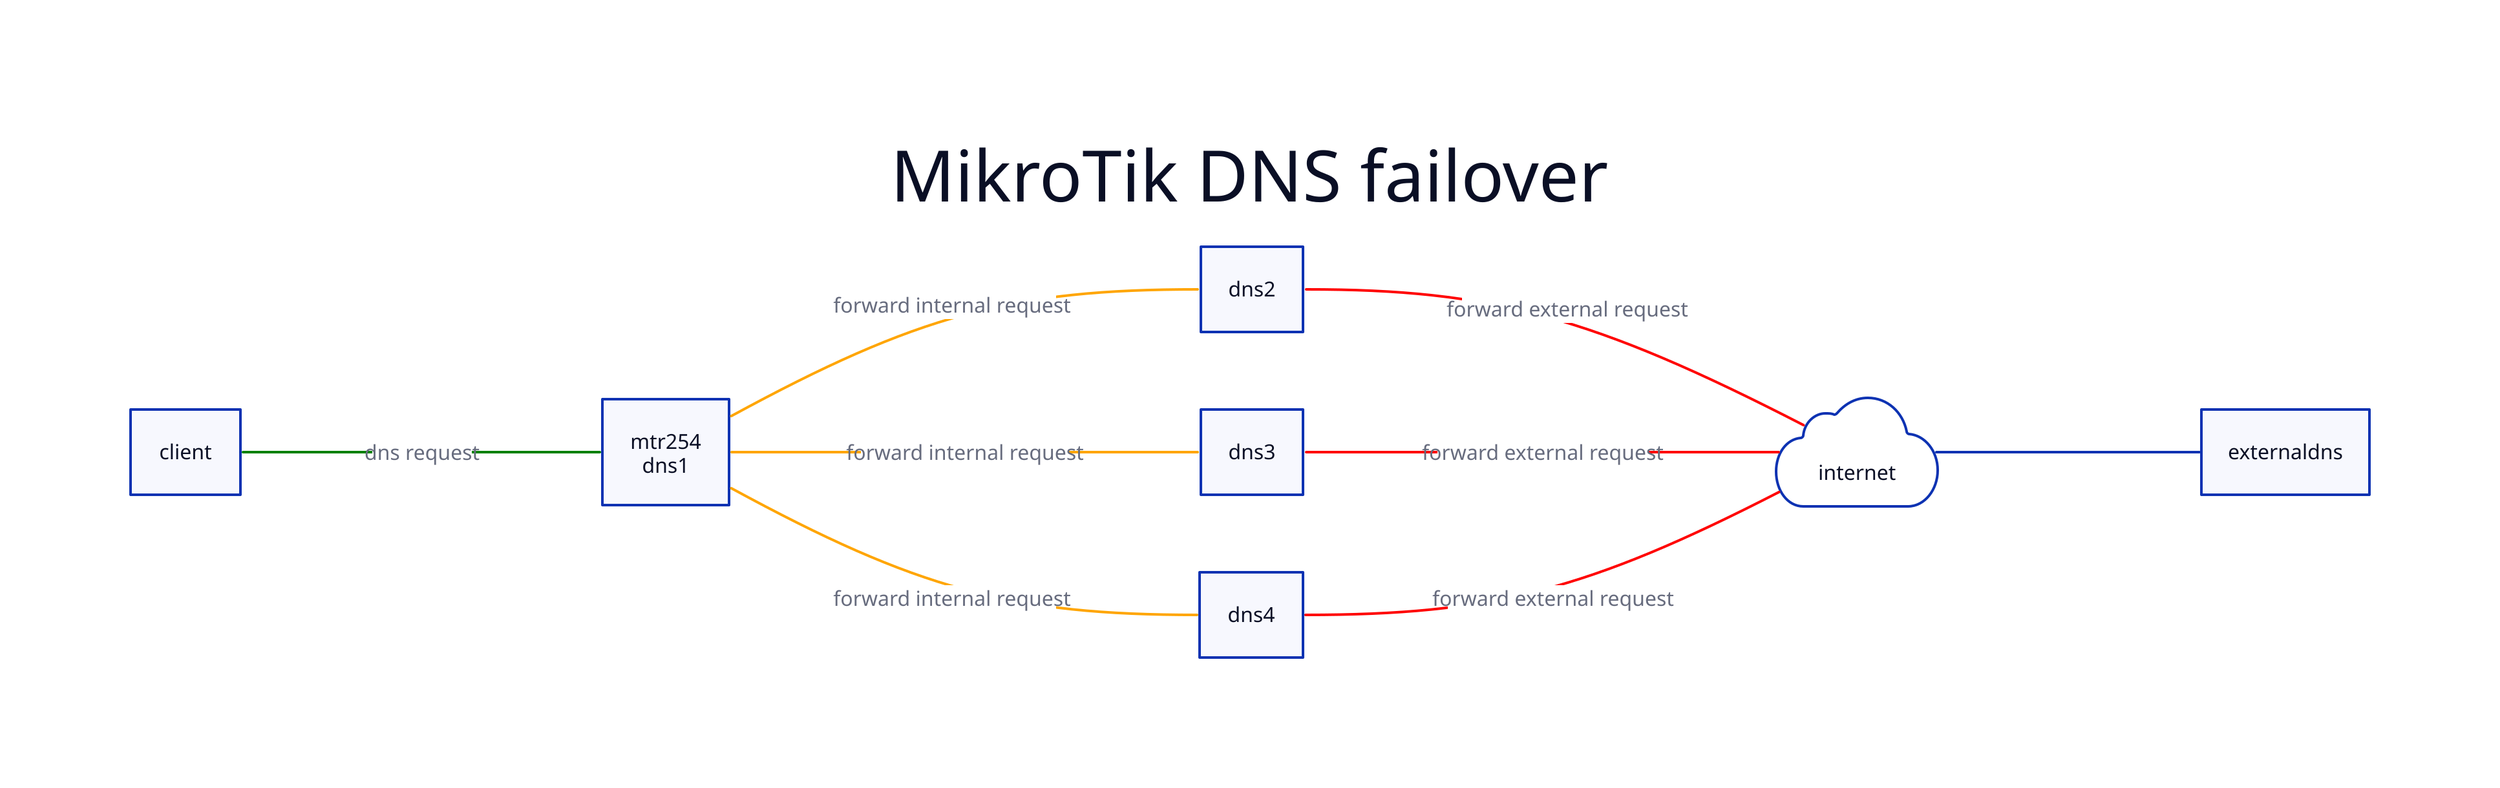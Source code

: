 direction: right
vars: {
  d2-config: {
    layout-engine: elk
  }
}

title: MikroTik DNS failover {
  shape: text
  near: top-center
  style: {
    font-size: 55
  }
}

internet: internet
internet.shape: cloud

mtr254: "mtr254\ndns1"

client -- mtr254: dns request {style.stroke: green}

mtr254 -- dns2: forward internal request {style.stroke: orange}
mtr254 -- dns3: forward internal request {style.stroke: orange}
mtr254 -- dns4: forward internal request {style.stroke: orange}

dns2 -- internet: forward external request {style.stroke: red}
dns3 -- internet: forward external request {style.stroke: red}
dns4 -- internet: forward external request {style.stroke: red}

internet -- externaldns
